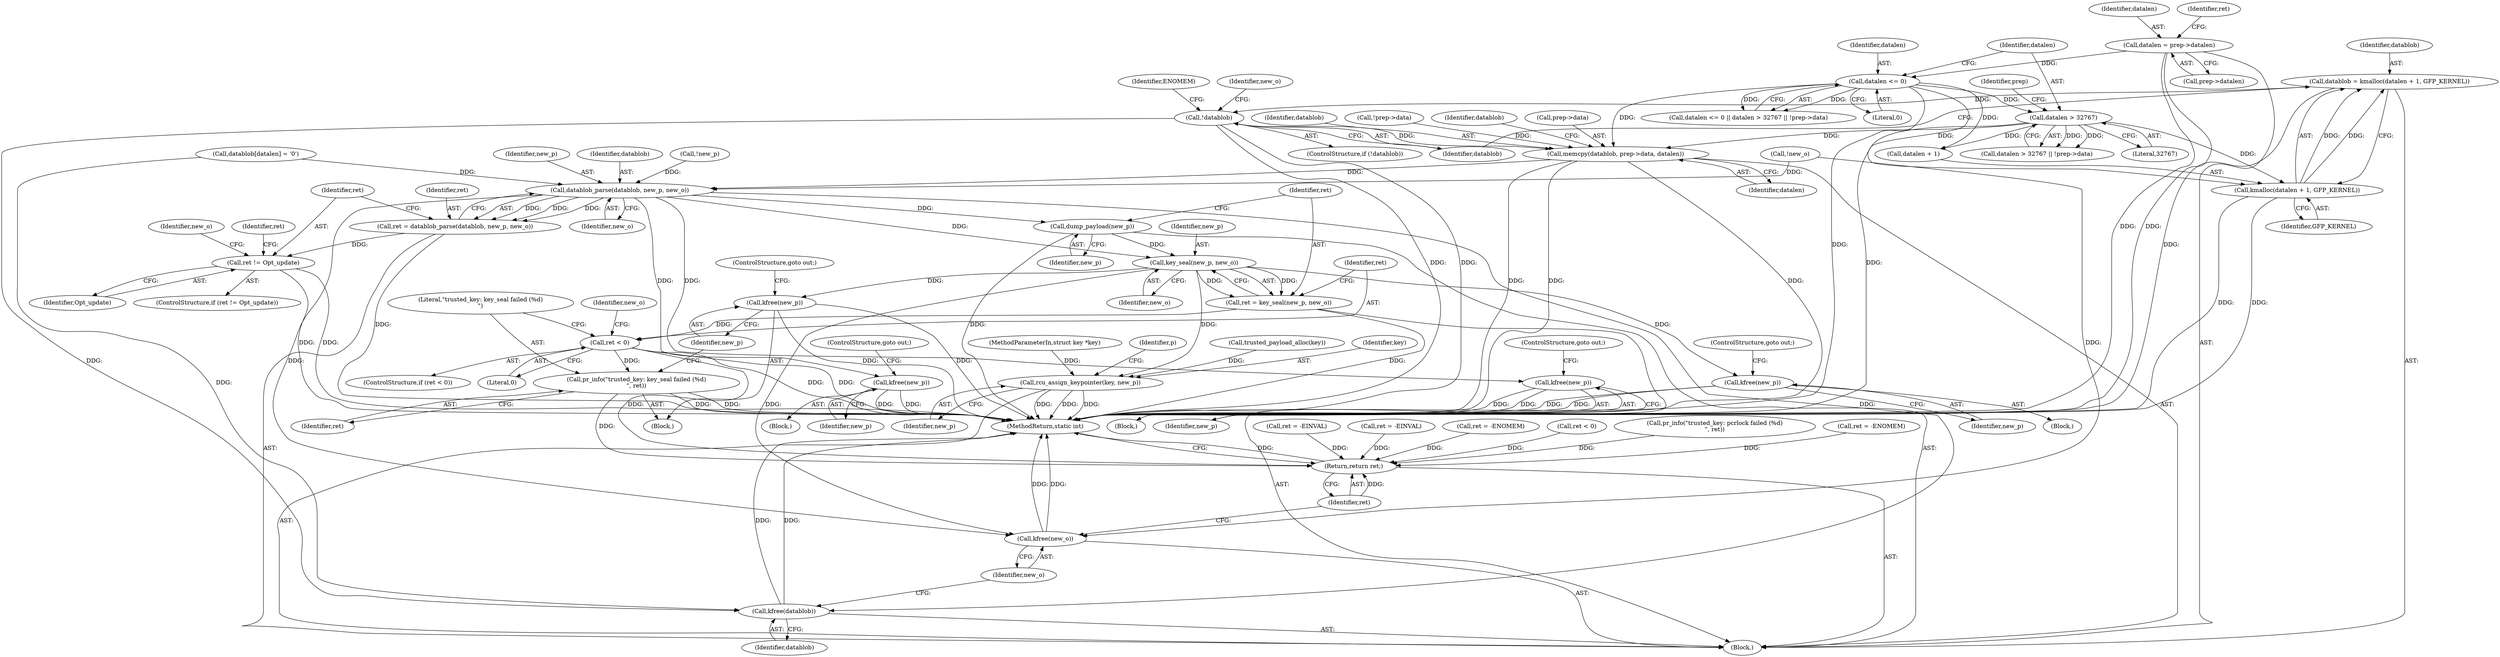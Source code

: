 digraph "0_linux_096fe9eaea40a17e125569f9e657e34cdb6d73bd_0@API" {
"1000152" [label="(Call,datablob = kmalloc(datalen + 1, GFP_KERNEL))"];
"1000154" [label="(Call,kmalloc(datalen + 1, GFP_KERNEL))"];
"1000138" [label="(Call,datalen <= 0)"];
"1000118" [label="(Call,datalen = prep->datalen)"];
"1000142" [label="(Call,datalen > 32767)"];
"1000160" [label="(Call,!datablob)"];
"1000190" [label="(Call,memcpy(datablob, prep->data, datalen))"];
"1000203" [label="(Call,datablob_parse(datablob, new_p, new_o))"];
"1000201" [label="(Call,ret = datablob_parse(datablob, new_p, new_o))"];
"1000208" [label="(Call,ret != Opt_update)"];
"1000216" [label="(Call,kfree(new_p))"];
"1000229" [label="(Call,kfree(new_p))"];
"1000258" [label="(Call,dump_payload(new_p))"];
"1000262" [label="(Call,key_seal(new_p, new_o))"];
"1000260" [label="(Call,ret = key_seal(new_p, new_o))"];
"1000266" [label="(Call,ret < 0)"];
"1000270" [label="(Call,pr_info(\"trusted_key: key_seal failed (%d)\n\", ret))"];
"1000312" [label="(Return,return ret;)"];
"1000273" [label="(Call,kfree(new_p))"];
"1000295" [label="(Call,kfree(new_p))"];
"1000298" [label="(Call,rcu_assign_keypointer(key, new_p))"];
"1000310" [label="(Call,kfree(new_o))"];
"1000308" [label="(Call,kfree(datablob))"];
"1000264" [label="(Identifier,new_o)"];
"1000211" [label="(Block,)"];
"1000119" [label="(Identifier,datalen)"];
"1000202" [label="(Identifier,ret)"];
"1000216" [label="(Call,kfree(new_p))"];
"1000160" [label="(Call,!datablob)"];
"1000208" [label="(Call,ret != Opt_update)"];
"1000298" [label="(Call,rcu_assign_keypointer(key, new_p))"];
"1000224" [label="(Block,)"];
"1000201" [label="(Call,ret = datablob_parse(datablob, new_p, new_o))"];
"1000263" [label="(Identifier,new_p)"];
"1000210" [label="(Identifier,Opt_update)"];
"1000309" [label="(Identifier,datablob)"];
"1000155" [label="(Call,datalen + 1)"];
"1000296" [label="(Identifier,new_p)"];
"1000270" [label="(Call,pr_info(\"trusted_key: key_seal failed (%d)\n\", ret))"];
"1000126" [label="(Identifier,ret)"];
"1000209" [label="(Identifier,ret)"];
"1000272" [label="(Identifier,ret)"];
"1000231" [label="(ControlStructure,goto out;)"];
"1000138" [label="(Call,datalen <= 0)"];
"1000225" [label="(Call,ret = -EINVAL)"];
"1000179" [label="(Call,trusted_payload_alloc(key))"];
"1000195" [label="(Identifier,datalen)"];
"1000154" [label="(Call,kmalloc(datalen + 1, GFP_KERNEL))"];
"1000142" [label="(Call,datalen > 32767)"];
"1000291" [label="(Block,)"];
"1000269" [label="(Block,)"];
"1000118" [label="(Call,datalen = prep->datalen)"];
"1000297" [label="(ControlStructure,goto out;)"];
"1000311" [label="(Identifier,new_o)"];
"1000169" [label="(Call,!new_o)"];
"1000212" [label="(Call,ret = -EINVAL)"];
"1000172" [label="(Call,ret = -ENOMEM)"];
"1000120" [label="(Call,prep->datalen)"];
"1000288" [label="(Call,ret < 0)"];
"1000312" [label="(Return,return ret;)"];
"1000206" [label="(Identifier,new_o)"];
"1000166" [label="(Identifier,new_o)"];
"1000299" [label="(Identifier,key)"];
"1000275" [label="(ControlStructure,goto out;)"];
"1000259" [label="(Identifier,new_p)"];
"1000205" [label="(Identifier,new_p)"];
"1000314" [label="(MethodReturn,static int)"];
"1000217" [label="(Identifier,new_p)"];
"1000267" [label="(Identifier,ret)"];
"1000274" [label="(Identifier,new_p)"];
"1000271" [label="(Literal,\"trusted_key: key_seal failed (%d)\n\")"];
"1000158" [label="(Identifier,GFP_KERNEL)"];
"1000310" [label="(Call,kfree(new_o))"];
"1000295" [label="(Call,kfree(new_p))"];
"1000300" [label="(Identifier,new_p)"];
"1000159" [label="(ControlStructure,if (!datablob))"];
"1000266" [label="(Call,ret < 0)"];
"1000273" [label="(Call,kfree(new_p))"];
"1000144" [label="(Literal,32767)"];
"1000313" [label="(Identifier,ret)"];
"1000260" [label="(Call,ret = key_seal(new_p, new_o))"];
"1000147" [label="(Identifier,prep)"];
"1000292" [label="(Call,pr_info(\"trusted_key: pcrlock failed (%d)\n\", ret))"];
"1000141" [label="(Call,datalen > 32767 || !prep->data)"];
"1000308" [label="(Call,kfree(datablob))"];
"1000222" [label="(Identifier,new_o)"];
"1000191" [label="(Identifier,datablob)"];
"1000190" [label="(Call,memcpy(datablob, prep->data, datalen))"];
"1000152" [label="(Call,datablob = kmalloc(datalen + 1, GFP_KERNEL))"];
"1000164" [label="(Identifier,ENOMEM)"];
"1000204" [label="(Identifier,datablob)"];
"1000137" [label="(Call,datalen <= 0 || datalen > 32767 || !prep->data)"];
"1000140" [label="(Literal,0)"];
"1000153" [label="(Identifier,datablob)"];
"1000145" [label="(Call,!prep->data)"];
"1000218" [label="(ControlStructure,goto out;)"];
"1000213" [label="(Identifier,ret)"];
"1000139" [label="(Identifier,datalen)"];
"1000161" [label="(Identifier,datablob)"];
"1000207" [label="(ControlStructure,if (ret != Opt_update))"];
"1000265" [label="(ControlStructure,if (ret < 0))"];
"1000268" [label="(Literal,0)"];
"1000203" [label="(Call,datablob_parse(datablob, new_p, new_o))"];
"1000258" [label="(Call,dump_payload(new_p))"];
"1000230" [label="(Identifier,new_p)"];
"1000262" [label="(Call,key_seal(new_p, new_o))"];
"1000143" [label="(Identifier,datalen)"];
"1000104" [label="(Block,)"];
"1000102" [label="(MethodParameterIn,struct key *key)"];
"1000185" [label="(Call,ret = -ENOMEM)"];
"1000198" [label="(Identifier,datablob)"];
"1000304" [label="(Identifier,p)"];
"1000192" [label="(Call,prep->data)"];
"1000196" [label="(Call,datablob[datalen] = '\0')"];
"1000278" [label="(Identifier,new_o)"];
"1000261" [label="(Identifier,ret)"];
"1000182" [label="(Call,!new_p)"];
"1000229" [label="(Call,kfree(new_p))"];
"1000152" -> "1000104"  [label="AST: "];
"1000152" -> "1000154"  [label="CFG: "];
"1000153" -> "1000152"  [label="AST: "];
"1000154" -> "1000152"  [label="AST: "];
"1000161" -> "1000152"  [label="CFG: "];
"1000152" -> "1000314"  [label="DDG: "];
"1000154" -> "1000152"  [label="DDG: "];
"1000154" -> "1000152"  [label="DDG: "];
"1000152" -> "1000160"  [label="DDG: "];
"1000154" -> "1000158"  [label="CFG: "];
"1000155" -> "1000154"  [label="AST: "];
"1000158" -> "1000154"  [label="AST: "];
"1000154" -> "1000314"  [label="DDG: "];
"1000154" -> "1000314"  [label="DDG: "];
"1000138" -> "1000154"  [label="DDG: "];
"1000142" -> "1000154"  [label="DDG: "];
"1000138" -> "1000137"  [label="AST: "];
"1000138" -> "1000140"  [label="CFG: "];
"1000139" -> "1000138"  [label="AST: "];
"1000140" -> "1000138"  [label="AST: "];
"1000143" -> "1000138"  [label="CFG: "];
"1000137" -> "1000138"  [label="CFG: "];
"1000138" -> "1000314"  [label="DDG: "];
"1000138" -> "1000137"  [label="DDG: "];
"1000138" -> "1000137"  [label="DDG: "];
"1000118" -> "1000138"  [label="DDG: "];
"1000138" -> "1000142"  [label="DDG: "];
"1000138" -> "1000155"  [label="DDG: "];
"1000138" -> "1000190"  [label="DDG: "];
"1000118" -> "1000104"  [label="AST: "];
"1000118" -> "1000120"  [label="CFG: "];
"1000119" -> "1000118"  [label="AST: "];
"1000120" -> "1000118"  [label="AST: "];
"1000126" -> "1000118"  [label="CFG: "];
"1000118" -> "1000314"  [label="DDG: "];
"1000118" -> "1000314"  [label="DDG: "];
"1000142" -> "1000141"  [label="AST: "];
"1000142" -> "1000144"  [label="CFG: "];
"1000143" -> "1000142"  [label="AST: "];
"1000144" -> "1000142"  [label="AST: "];
"1000147" -> "1000142"  [label="CFG: "];
"1000141" -> "1000142"  [label="CFG: "];
"1000142" -> "1000314"  [label="DDG: "];
"1000142" -> "1000141"  [label="DDG: "];
"1000142" -> "1000141"  [label="DDG: "];
"1000142" -> "1000155"  [label="DDG: "];
"1000142" -> "1000190"  [label="DDG: "];
"1000160" -> "1000159"  [label="AST: "];
"1000160" -> "1000161"  [label="CFG: "];
"1000161" -> "1000160"  [label="AST: "];
"1000164" -> "1000160"  [label="CFG: "];
"1000166" -> "1000160"  [label="CFG: "];
"1000160" -> "1000314"  [label="DDG: "];
"1000160" -> "1000314"  [label="DDG: "];
"1000160" -> "1000190"  [label="DDG: "];
"1000160" -> "1000308"  [label="DDG: "];
"1000190" -> "1000104"  [label="AST: "];
"1000190" -> "1000195"  [label="CFG: "];
"1000191" -> "1000190"  [label="AST: "];
"1000192" -> "1000190"  [label="AST: "];
"1000195" -> "1000190"  [label="AST: "];
"1000198" -> "1000190"  [label="CFG: "];
"1000190" -> "1000314"  [label="DDG: "];
"1000190" -> "1000314"  [label="DDG: "];
"1000190" -> "1000314"  [label="DDG: "];
"1000145" -> "1000190"  [label="DDG: "];
"1000190" -> "1000203"  [label="DDG: "];
"1000203" -> "1000201"  [label="AST: "];
"1000203" -> "1000206"  [label="CFG: "];
"1000204" -> "1000203"  [label="AST: "];
"1000205" -> "1000203"  [label="AST: "];
"1000206" -> "1000203"  [label="AST: "];
"1000201" -> "1000203"  [label="CFG: "];
"1000203" -> "1000201"  [label="DDG: "];
"1000203" -> "1000201"  [label="DDG: "];
"1000203" -> "1000201"  [label="DDG: "];
"1000196" -> "1000203"  [label="DDG: "];
"1000182" -> "1000203"  [label="DDG: "];
"1000169" -> "1000203"  [label="DDG: "];
"1000203" -> "1000216"  [label="DDG: "];
"1000203" -> "1000229"  [label="DDG: "];
"1000203" -> "1000258"  [label="DDG: "];
"1000203" -> "1000262"  [label="DDG: "];
"1000203" -> "1000308"  [label="DDG: "];
"1000203" -> "1000310"  [label="DDG: "];
"1000201" -> "1000104"  [label="AST: "];
"1000202" -> "1000201"  [label="AST: "];
"1000209" -> "1000201"  [label="CFG: "];
"1000201" -> "1000314"  [label="DDG: "];
"1000201" -> "1000208"  [label="DDG: "];
"1000208" -> "1000207"  [label="AST: "];
"1000208" -> "1000210"  [label="CFG: "];
"1000209" -> "1000208"  [label="AST: "];
"1000210" -> "1000208"  [label="AST: "];
"1000213" -> "1000208"  [label="CFG: "];
"1000222" -> "1000208"  [label="CFG: "];
"1000208" -> "1000314"  [label="DDG: "];
"1000208" -> "1000314"  [label="DDG: "];
"1000216" -> "1000211"  [label="AST: "];
"1000216" -> "1000217"  [label="CFG: "];
"1000217" -> "1000216"  [label="AST: "];
"1000218" -> "1000216"  [label="CFG: "];
"1000216" -> "1000314"  [label="DDG: "];
"1000216" -> "1000314"  [label="DDG: "];
"1000229" -> "1000224"  [label="AST: "];
"1000229" -> "1000230"  [label="CFG: "];
"1000230" -> "1000229"  [label="AST: "];
"1000231" -> "1000229"  [label="CFG: "];
"1000229" -> "1000314"  [label="DDG: "];
"1000229" -> "1000314"  [label="DDG: "];
"1000258" -> "1000104"  [label="AST: "];
"1000258" -> "1000259"  [label="CFG: "];
"1000259" -> "1000258"  [label="AST: "];
"1000261" -> "1000258"  [label="CFG: "];
"1000258" -> "1000314"  [label="DDG: "];
"1000258" -> "1000262"  [label="DDG: "];
"1000262" -> "1000260"  [label="AST: "];
"1000262" -> "1000264"  [label="CFG: "];
"1000263" -> "1000262"  [label="AST: "];
"1000264" -> "1000262"  [label="AST: "];
"1000260" -> "1000262"  [label="CFG: "];
"1000262" -> "1000260"  [label="DDG: "];
"1000262" -> "1000260"  [label="DDG: "];
"1000262" -> "1000273"  [label="DDG: "];
"1000262" -> "1000295"  [label="DDG: "];
"1000262" -> "1000298"  [label="DDG: "];
"1000262" -> "1000310"  [label="DDG: "];
"1000260" -> "1000104"  [label="AST: "];
"1000261" -> "1000260"  [label="AST: "];
"1000267" -> "1000260"  [label="CFG: "];
"1000260" -> "1000314"  [label="DDG: "];
"1000260" -> "1000266"  [label="DDG: "];
"1000266" -> "1000265"  [label="AST: "];
"1000266" -> "1000268"  [label="CFG: "];
"1000267" -> "1000266"  [label="AST: "];
"1000268" -> "1000266"  [label="AST: "];
"1000271" -> "1000266"  [label="CFG: "];
"1000278" -> "1000266"  [label="CFG: "];
"1000266" -> "1000314"  [label="DDG: "];
"1000266" -> "1000314"  [label="DDG: "];
"1000266" -> "1000270"  [label="DDG: "];
"1000266" -> "1000312"  [label="DDG: "];
"1000270" -> "1000269"  [label="AST: "];
"1000270" -> "1000272"  [label="CFG: "];
"1000271" -> "1000270"  [label="AST: "];
"1000272" -> "1000270"  [label="AST: "];
"1000274" -> "1000270"  [label="CFG: "];
"1000270" -> "1000314"  [label="DDG: "];
"1000270" -> "1000314"  [label="DDG: "];
"1000270" -> "1000312"  [label="DDG: "];
"1000312" -> "1000104"  [label="AST: "];
"1000312" -> "1000313"  [label="CFG: "];
"1000313" -> "1000312"  [label="AST: "];
"1000314" -> "1000312"  [label="CFG: "];
"1000312" -> "1000314"  [label="DDG: "];
"1000313" -> "1000312"  [label="DDG: "];
"1000185" -> "1000312"  [label="DDG: "];
"1000292" -> "1000312"  [label="DDG: "];
"1000225" -> "1000312"  [label="DDG: "];
"1000288" -> "1000312"  [label="DDG: "];
"1000212" -> "1000312"  [label="DDG: "];
"1000172" -> "1000312"  [label="DDG: "];
"1000273" -> "1000269"  [label="AST: "];
"1000273" -> "1000274"  [label="CFG: "];
"1000274" -> "1000273"  [label="AST: "];
"1000275" -> "1000273"  [label="CFG: "];
"1000273" -> "1000314"  [label="DDG: "];
"1000273" -> "1000314"  [label="DDG: "];
"1000295" -> "1000291"  [label="AST: "];
"1000295" -> "1000296"  [label="CFG: "];
"1000296" -> "1000295"  [label="AST: "];
"1000297" -> "1000295"  [label="CFG: "];
"1000295" -> "1000314"  [label="DDG: "];
"1000295" -> "1000314"  [label="DDG: "];
"1000298" -> "1000104"  [label="AST: "];
"1000298" -> "1000300"  [label="CFG: "];
"1000299" -> "1000298"  [label="AST: "];
"1000300" -> "1000298"  [label="AST: "];
"1000304" -> "1000298"  [label="CFG: "];
"1000298" -> "1000314"  [label="DDG: "];
"1000298" -> "1000314"  [label="DDG: "];
"1000298" -> "1000314"  [label="DDG: "];
"1000179" -> "1000298"  [label="DDG: "];
"1000102" -> "1000298"  [label="DDG: "];
"1000310" -> "1000104"  [label="AST: "];
"1000310" -> "1000311"  [label="CFG: "];
"1000311" -> "1000310"  [label="AST: "];
"1000313" -> "1000310"  [label="CFG: "];
"1000310" -> "1000314"  [label="DDG: "];
"1000310" -> "1000314"  [label="DDG: "];
"1000169" -> "1000310"  [label="DDG: "];
"1000308" -> "1000104"  [label="AST: "];
"1000308" -> "1000309"  [label="CFG: "];
"1000309" -> "1000308"  [label="AST: "];
"1000311" -> "1000308"  [label="CFG: "];
"1000308" -> "1000314"  [label="DDG: "];
"1000308" -> "1000314"  [label="DDG: "];
"1000196" -> "1000308"  [label="DDG: "];
}
